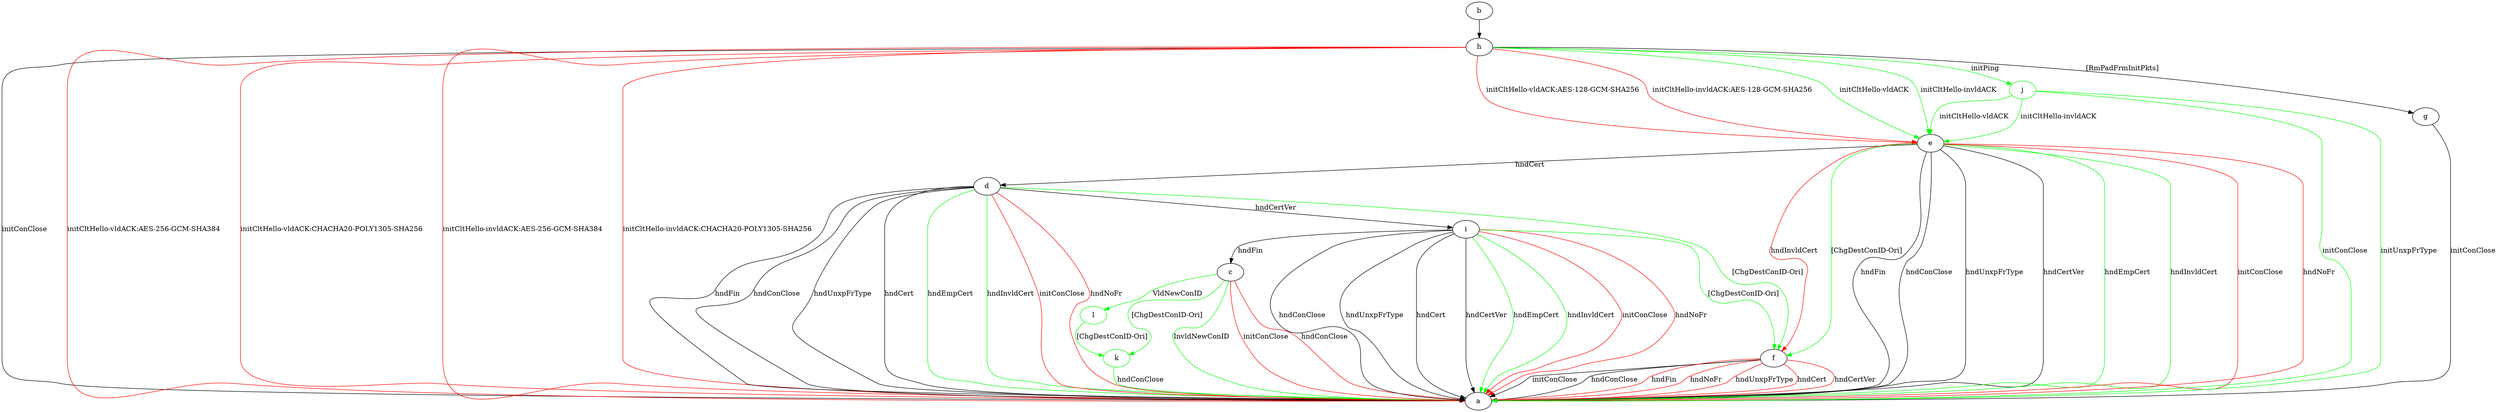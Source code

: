 digraph "" {
	b -> h	[key=0];
	c -> a	[key=0,
		color=green,
		label="InvldNewConID "];
	c -> a	[key=1,
		color=red,
		label="initConClose "];
	c -> a	[key=2,
		color=red,
		label="hndConClose "];
	k	[color=green];
	c -> k	[key=0,
		color=green,
		label="[ChgDestConID-Ori] "];
	l	[color=green];
	c -> l	[key=0,
		color=green,
		label="VldNewConID "];
	d -> a	[key=0,
		label="hndFin "];
	d -> a	[key=1,
		label="hndConClose "];
	d -> a	[key=2,
		label="hndUnxpFrType "];
	d -> a	[key=3,
		label="hndCert "];
	d -> a	[key=4,
		color=green,
		label="hndEmpCert "];
	d -> a	[key=5,
		color=green,
		label="hndInvldCert "];
	d -> a	[key=6,
		color=red,
		label="initConClose "];
	d -> a	[key=7,
		color=red,
		label="hndNoFr "];
	d -> f	[key=0,
		color=green,
		label="[ChgDestConID-Ori] "];
	d -> i	[key=0,
		label="hndCertVer "];
	e -> a	[key=0,
		label="hndFin "];
	e -> a	[key=1,
		label="hndConClose "];
	e -> a	[key=2,
		label="hndUnxpFrType "];
	e -> a	[key=3,
		label="hndCertVer "];
	e -> a	[key=4,
		color=green,
		label="hndEmpCert "];
	e -> a	[key=5,
		color=green,
		label="hndInvldCert "];
	e -> a	[key=6,
		color=red,
		label="initConClose "];
	e -> a	[key=7,
		color=red,
		label="hndNoFr "];
	e -> d	[key=0,
		label="hndCert "];
	e -> f	[key=0,
		color=green,
		label="[ChgDestConID-Ori] "];
	e -> f	[key=1,
		color=red,
		label="hndInvldCert "];
	f -> a	[key=0,
		label="initConClose "];
	f -> a	[key=1,
		label="hndConClose "];
	f -> a	[key=2,
		color=red,
		label="hndFin "];
	f -> a	[key=3,
		color=red,
		label="hndNoFr "];
	f -> a	[key=4,
		color=red,
		label="hndUnxpFrType "];
	f -> a	[key=5,
		color=red,
		label="hndCert "];
	f -> a	[key=6,
		color=red,
		label="hndCertVer "];
	g -> a	[key=0,
		label="initConClose "];
	h -> a	[key=0,
		label="initConClose "];
	h -> a	[key=1,
		color=red,
		label="initCltHello-vldACK:AES-256-GCM-SHA384 "];
	h -> a	[key=2,
		color=red,
		label="initCltHello-vldACK:CHACHA20-POLY1305-SHA256 "];
	h -> a	[key=3,
		color=red,
		label="initCltHello-invldACK:AES-256-GCM-SHA384 "];
	h -> a	[key=4,
		color=red,
		label="initCltHello-invldACK:CHACHA20-POLY1305-SHA256 "];
	h -> e	[key=0,
		color=green,
		label="initCltHello-vldACK "];
	h -> e	[key=1,
		color=green,
		label="initCltHello-invldACK "];
	h -> e	[key=2,
		color=red,
		label="initCltHello-vldACK:AES-128-GCM-SHA256 "];
	h -> e	[key=3,
		color=red,
		label="initCltHello-invldACK:AES-128-GCM-SHA256 "];
	h -> g	[key=0,
		label="[RmPadFrmInitPkts] "];
	j	[color=green];
	h -> j	[key=0,
		color=green,
		label="initPing "];
	i -> a	[key=0,
		label="hndConClose "];
	i -> a	[key=1,
		label="hndUnxpFrType "];
	i -> a	[key=2,
		label="hndCert "];
	i -> a	[key=3,
		label="hndCertVer "];
	i -> a	[key=4,
		color=green,
		label="hndEmpCert "];
	i -> a	[key=5,
		color=green,
		label="hndInvldCert "];
	i -> a	[key=6,
		color=red,
		label="initConClose "];
	i -> a	[key=7,
		color=red,
		label="hndNoFr "];
	i -> c	[key=0,
		label="hndFin "];
	i -> f	[key=0,
		color=green,
		label="[ChgDestConID-Ori] "];
	j -> a	[key=0,
		color=green,
		label="initConClose "];
	j -> a	[key=1,
		color=green,
		label="initUnxpFrType "];
	j -> e	[key=0,
		color=green,
		label="initCltHello-vldACK "];
	j -> e	[key=1,
		color=green,
		label="initCltHello-invldACK "];
	k -> a	[key=0,
		color=green,
		label="hndConClose "];
	l -> k	[key=0,
		color=green,
		label="[ChgDestConID-Ori] "];
}
